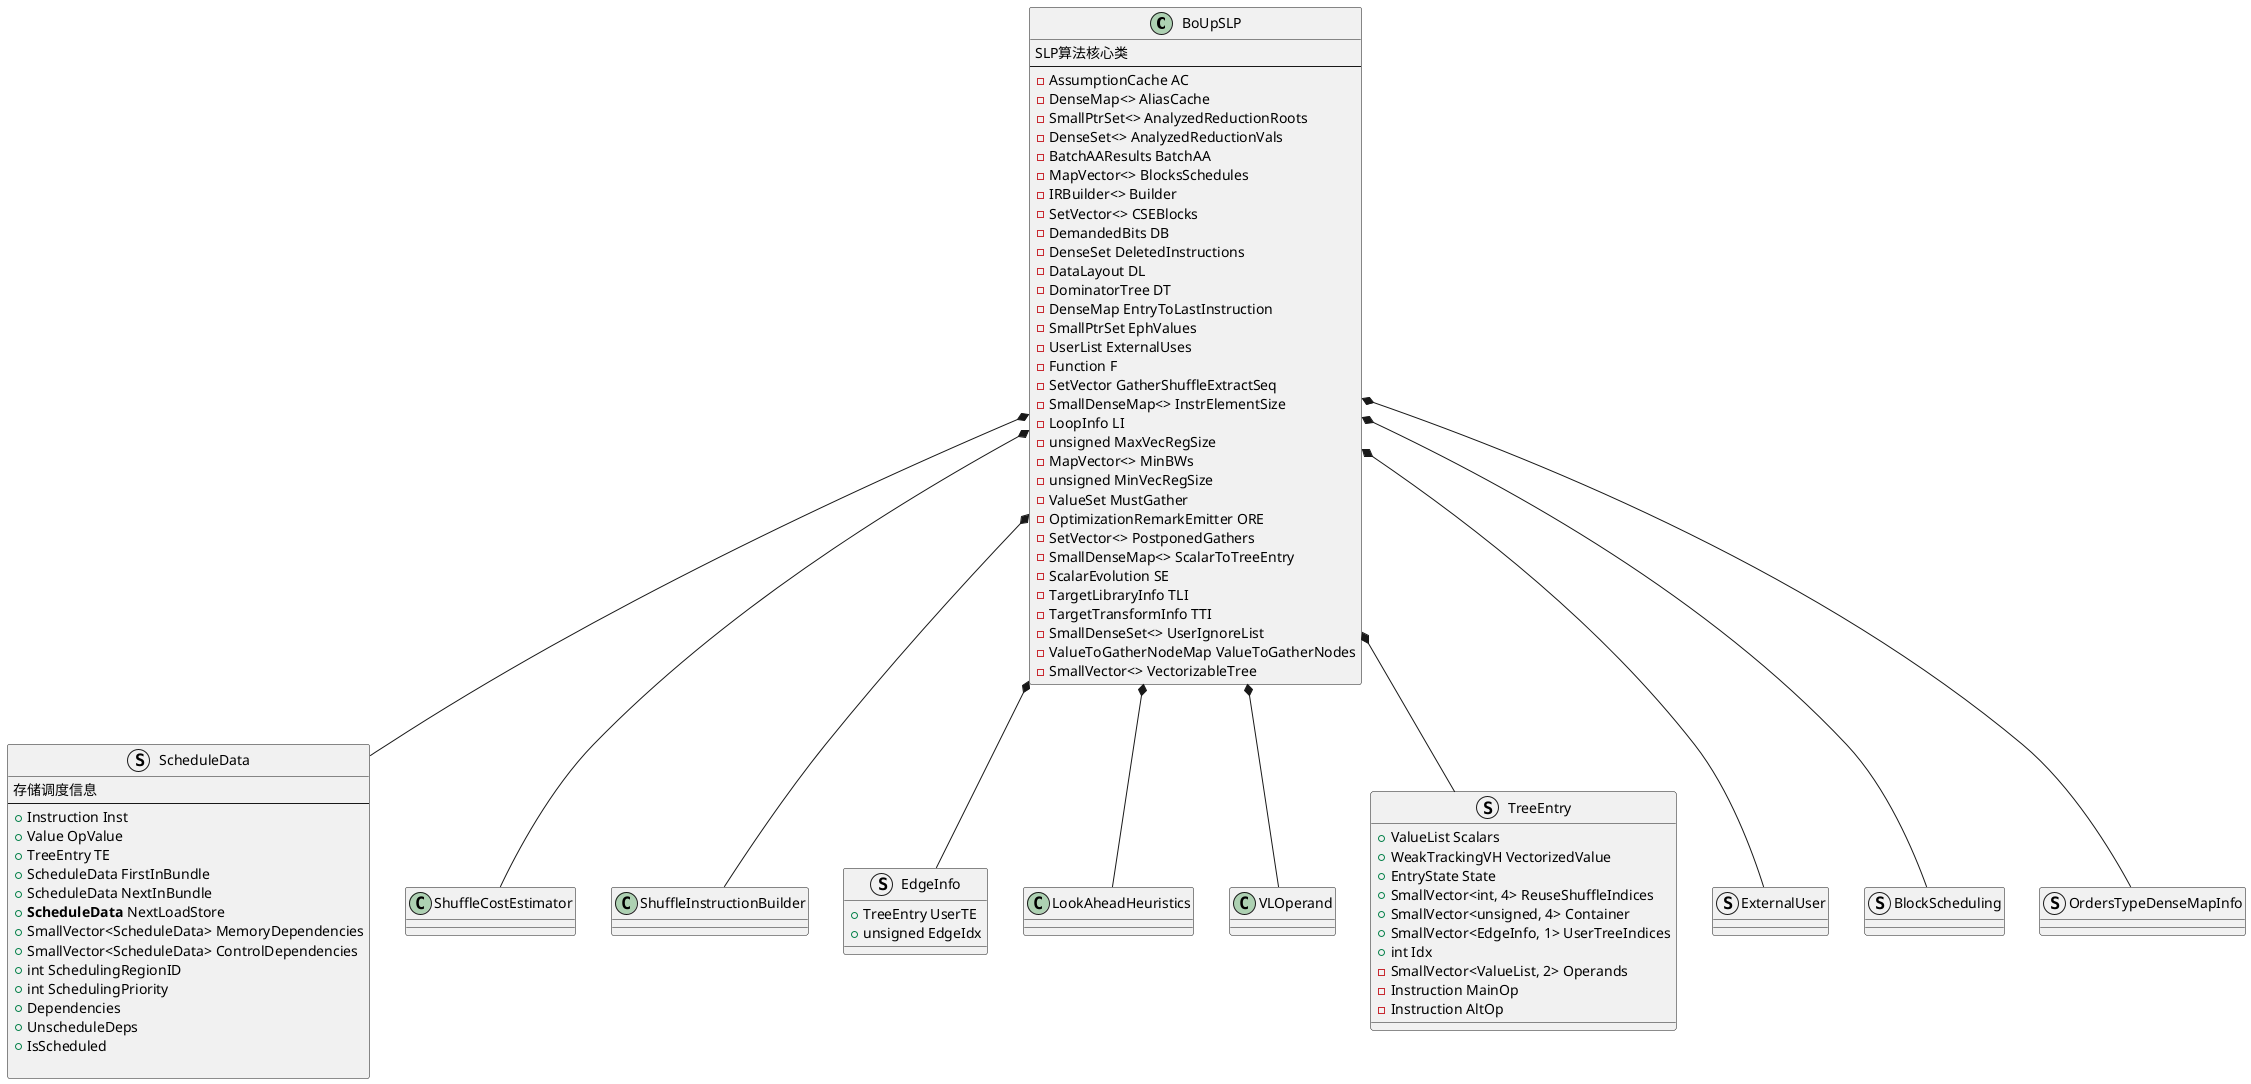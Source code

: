 @startuml SLP算法分析

class BoUpSLP {
  SLP算法核心类
  ----
  - AssumptionCache AC
  - DenseMap<> AliasCache
  - SmallPtrSet<> AnalyzedReductionRoots
  - DenseSet<> AnalyzedReductionVals
  - BatchAAResults BatchAA
  - MapVector<> BlocksSchedules
  - IRBuilder<> Builder
  - SetVector<> CSEBlocks
  - DemandedBits DB
  - DenseSet DeletedInstructions
  - DataLayout DL
  - DominatorTree DT
  - DenseMap EntryToLastInstruction
  - SmallPtrSet EphValues
  - UserList ExternalUses
  - Function F
  - SetVector GatherShuffleExtractSeq
  - SmallDenseMap<> InstrElementSize
  - LoopInfo LI
  - unsigned MaxVecRegSize
  - MapVector<> MinBWs
  - unsigned MinVecRegSize
  - ValueSet MustGather
  - OptimizationRemarkEmitter ORE
  - SetVector<> PostponedGathers
  - SmallDenseMap<> ScalarToTreeEntry
  - ScalarEvolution SE
  - TargetLibraryInfo TLI
  - TargetTransformInfo TTI
  - SmallDenseSet<> UserIgnoreList
  - ValueToGatherNodeMap ValueToGatherNodes
  - SmallVector<> VectorizableTree
}

struct ScheduleData {
  存储调度信息
  ----
  + Instruction Inst
  + Value OpValue
  + TreeEntry TE
  + ScheduleData FirstInBundle
  + ScheduleData NextInBundle
  + <b>ScheduleData</b> NextLoadStore
  + SmallVector<ScheduleData> MemoryDependencies
  + SmallVector<ScheduleData> ControlDependencies
  + int SchedulingRegionID
  + int SchedulingPriority
  + Dependencies
  + UnscheduleDeps
  + IsScheduled
}

class ShuffleCostEstimator {

}

class ShuffleInstructionBuilder {

}

struct EdgeInfo {
  + TreeEntry UserTE
  + unsigned EdgeIdx
}

class LookAheadHeuristics {

}

class VLOperand {

}

struct TreeEntry {
  + ValueList Scalars
  + WeakTrackingVH VectorizedValue
  + EntryState State
  + SmallVector<int, 4> ReuseShuffleIndices
  + SmallVector<unsigned, 4> Container
  + SmallVector<EdgeInfo, 1> UserTreeIndices
  + int Idx
  - SmallVector<ValueList, 2> Operands
  - Instruction MainOp
  - Instruction AltOp
}

struct ExternalUser {

}

struct ScheduleData {

}

struct BlockScheduling {

}

struct OrdersTypeDenseMapInfo {

}

'

BoUpSLP             *--                 ScheduleData
BoUpSLP             *--                 ShuffleCostEstimator
BoUpSLP             *--                 ShuffleInstructionBuilder
BoUpSLP             *--                 EdgeInfo
BoUpSLP             *--                 LookAheadHeuristics
BoUpSLP             *--                 VLOperand
BoUpSLP             *--                 TreeEntry
BoUpSLP             *--                 ExternalUser
BoUpSLP             *--                 BlockScheduling
BoUpSLP             *--                 OrdersTypeDenseMapInfo

@enduml